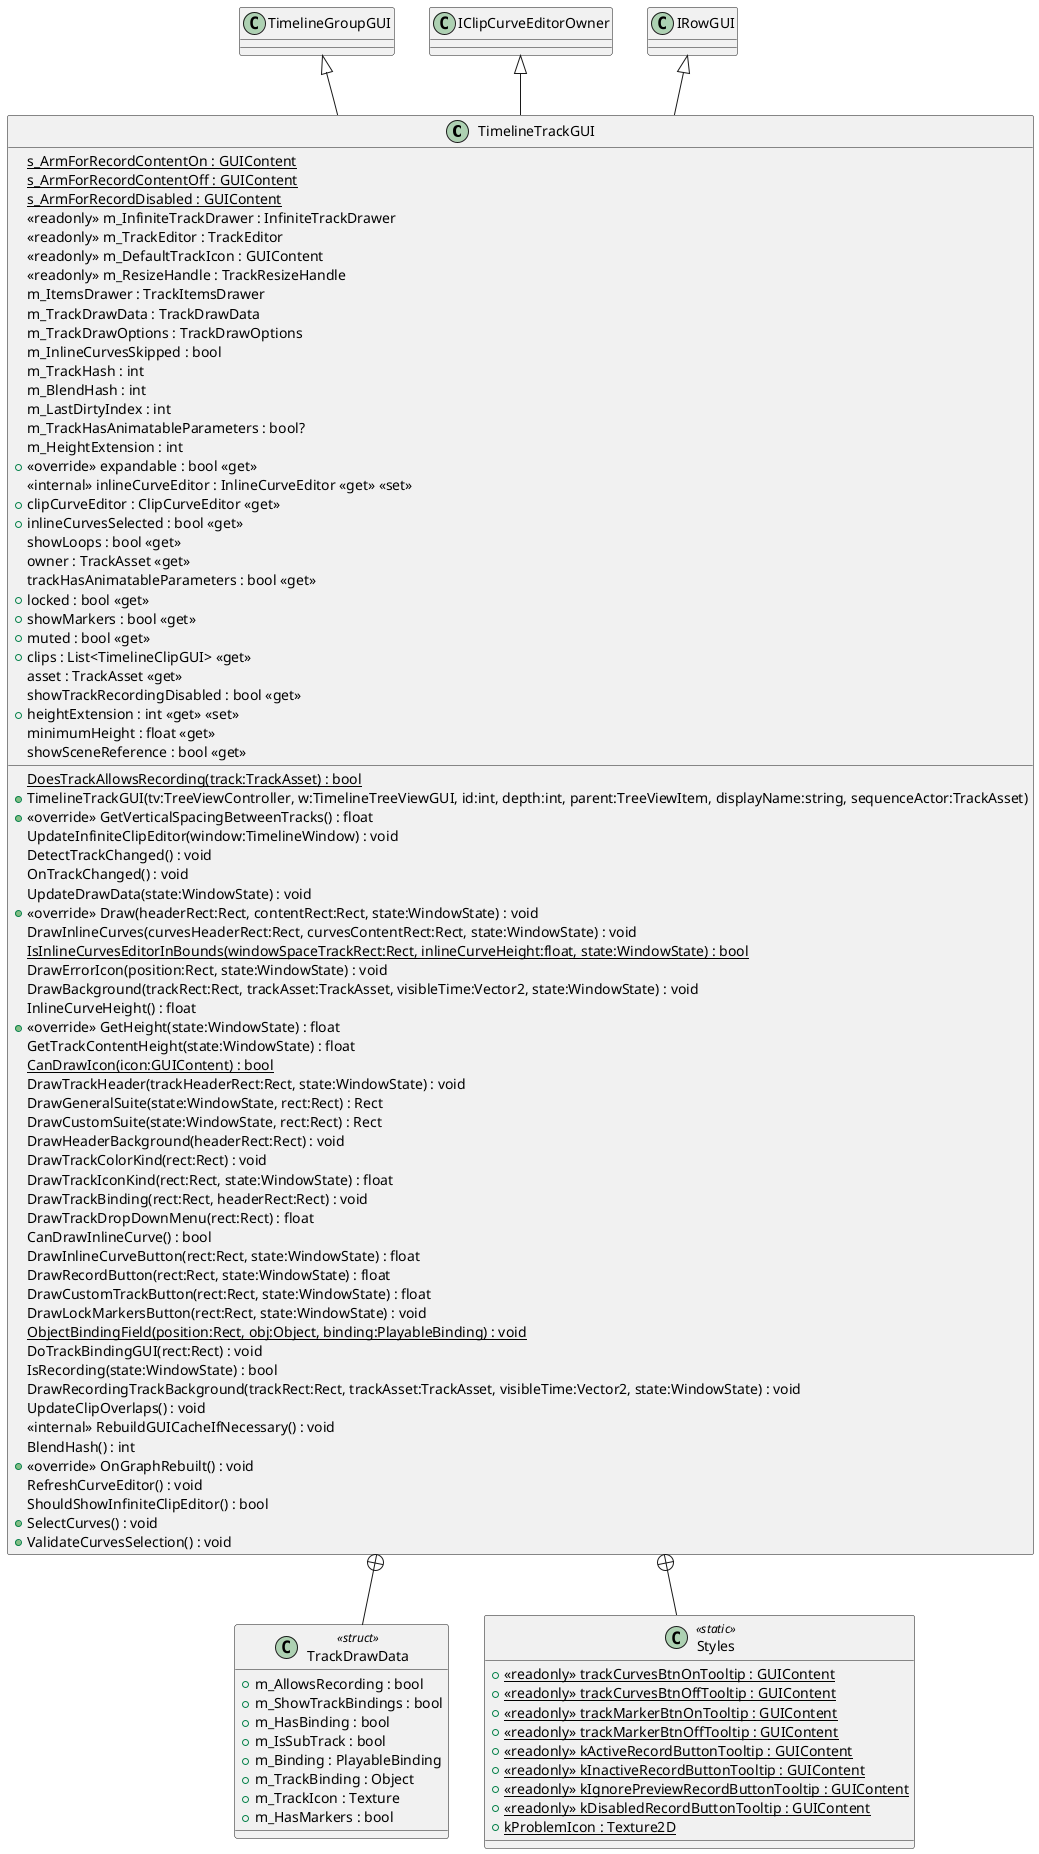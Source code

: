@startuml
class TimelineTrackGUI {
    {static} s_ArmForRecordContentOn : GUIContent
    {static} s_ArmForRecordContentOff : GUIContent
    {static} s_ArmForRecordDisabled : GUIContent
    <<readonly>> m_InfiniteTrackDrawer : InfiniteTrackDrawer
    <<readonly>> m_TrackEditor : TrackEditor
    <<readonly>> m_DefaultTrackIcon : GUIContent
    <<readonly>> m_ResizeHandle : TrackResizeHandle
    m_ItemsDrawer : TrackItemsDrawer
    m_TrackDrawData : TrackDrawData
    m_TrackDrawOptions : TrackDrawOptions
    m_InlineCurvesSkipped : bool
    m_TrackHash : int
    m_BlendHash : int
    m_LastDirtyIndex : int
    m_TrackHasAnimatableParameters : bool?
    m_HeightExtension : int
    + <<override>> expandable : bool <<get>>
    <<internal>> inlineCurveEditor : InlineCurveEditor <<get>> <<set>>
    + clipCurveEditor : ClipCurveEditor <<get>>
    + inlineCurvesSelected : bool <<get>>
    showLoops : bool <<get>>
    owner : TrackAsset <<get>>
    {static} DoesTrackAllowsRecording(track:TrackAsset) : bool
    trackHasAnimatableParameters : bool <<get>>
    + locked : bool <<get>>
    + showMarkers : bool <<get>>
    + muted : bool <<get>>
    + clips : List<TimelineClipGUI> <<get>>
    asset : TrackAsset <<get>>
    showTrackRecordingDisabled : bool <<get>>
    + heightExtension : int <<get>> <<set>>
    minimumHeight : float <<get>>
    + TimelineTrackGUI(tv:TreeViewController, w:TimelineTreeViewGUI, id:int, depth:int, parent:TreeViewItem, displayName:string, sequenceActor:TrackAsset)
    + <<override>> GetVerticalSpacingBetweenTracks() : float
    UpdateInfiniteClipEditor(window:TimelineWindow) : void
    DetectTrackChanged() : void
    OnTrackChanged() : void
    UpdateDrawData(state:WindowState) : void
    + <<override>> Draw(headerRect:Rect, contentRect:Rect, state:WindowState) : void
    DrawInlineCurves(curvesHeaderRect:Rect, curvesContentRect:Rect, state:WindowState) : void
    {static} IsInlineCurvesEditorInBounds(windowSpaceTrackRect:Rect, inlineCurveHeight:float, state:WindowState) : bool
    DrawErrorIcon(position:Rect, state:WindowState) : void
    DrawBackground(trackRect:Rect, trackAsset:TrackAsset, visibleTime:Vector2, state:WindowState) : void
    InlineCurveHeight() : float
    + <<override>> GetHeight(state:WindowState) : float
    GetTrackContentHeight(state:WindowState) : float
    {static} CanDrawIcon(icon:GUIContent) : bool
    showSceneReference : bool <<get>>
    DrawTrackHeader(trackHeaderRect:Rect, state:WindowState) : void
    DrawGeneralSuite(state:WindowState, rect:Rect) : Rect
    DrawCustomSuite(state:WindowState, rect:Rect) : Rect
    DrawHeaderBackground(headerRect:Rect) : void
    DrawTrackColorKind(rect:Rect) : void
    DrawTrackIconKind(rect:Rect, state:WindowState) : float
    DrawTrackBinding(rect:Rect, headerRect:Rect) : void
    DrawTrackDropDownMenu(rect:Rect) : float
    CanDrawInlineCurve() : bool
    DrawInlineCurveButton(rect:Rect, state:WindowState) : float
    DrawRecordButton(rect:Rect, state:WindowState) : float
    DrawCustomTrackButton(rect:Rect, state:WindowState) : float
    DrawLockMarkersButton(rect:Rect, state:WindowState) : void
    {static} ObjectBindingField(position:Rect, obj:Object, binding:PlayableBinding) : void
    DoTrackBindingGUI(rect:Rect) : void
    IsRecording(state:WindowState) : bool
    DrawRecordingTrackBackground(trackRect:Rect, trackAsset:TrackAsset, visibleTime:Vector2, state:WindowState) : void
    UpdateClipOverlaps() : void
    <<internal>> RebuildGUICacheIfNecessary() : void
    BlendHash() : int
    + <<override>> OnGraphRebuilt() : void
    RefreshCurveEditor() : void
    ShouldShowInfiniteClipEditor() : bool
    + SelectCurves() : void
    + ValidateCurvesSelection() : void
}
class TrackDrawData <<struct>> {
    + m_AllowsRecording : bool
    + m_ShowTrackBindings : bool
    + m_HasBinding : bool
    + m_IsSubTrack : bool
    + m_Binding : PlayableBinding
    + m_TrackBinding : Object
    + m_TrackIcon : Texture
    + m_HasMarkers : bool
}
class Styles <<static>> {
    + {static} <<readonly>> trackCurvesBtnOnTooltip : GUIContent
    + {static} <<readonly>> trackCurvesBtnOffTooltip : GUIContent
    + {static} <<readonly>> trackMarkerBtnOnTooltip : GUIContent
    + {static} <<readonly>> trackMarkerBtnOffTooltip : GUIContent
    + {static} <<readonly>> kActiveRecordButtonTooltip : GUIContent
    + {static} <<readonly>> kInactiveRecordButtonTooltip : GUIContent
    + {static} <<readonly>> kIgnorePreviewRecordButtonTooltip : GUIContent
    + {static} <<readonly>> kDisabledRecordButtonTooltip : GUIContent
    + {static} kProblemIcon : Texture2D
}
TimelineGroupGUI <|-- TimelineTrackGUI
IClipCurveEditorOwner <|-- TimelineTrackGUI
IRowGUI <|-- TimelineTrackGUI
TimelineTrackGUI +-- TrackDrawData
TimelineTrackGUI +-- Styles
@enduml
